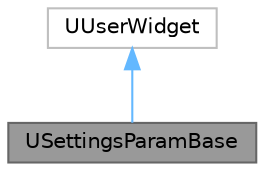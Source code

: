 digraph "USettingsParamBase"
{
 // LATEX_PDF_SIZE
  bgcolor="transparent";
  edge [fontname=Helvetica,fontsize=10,labelfontname=Helvetica,labelfontsize=10];
  node [fontname=Helvetica,fontsize=10,shape=box,height=0.2,width=0.4];
  Node1 [label="USettingsParamBase",height=0.2,width=0.4,color="gray40", fillcolor="grey60", style="filled", fontcolor="black",tooltip="Settings base for params inside a game settings."];
  Node2 -> Node1 [dir="back",color="steelblue1",style="solid"];
  Node2 [label="UUserWidget",height=0.2,width=0.4,color="grey75", fillcolor="white", style="filled",tooltip=" "];
}
